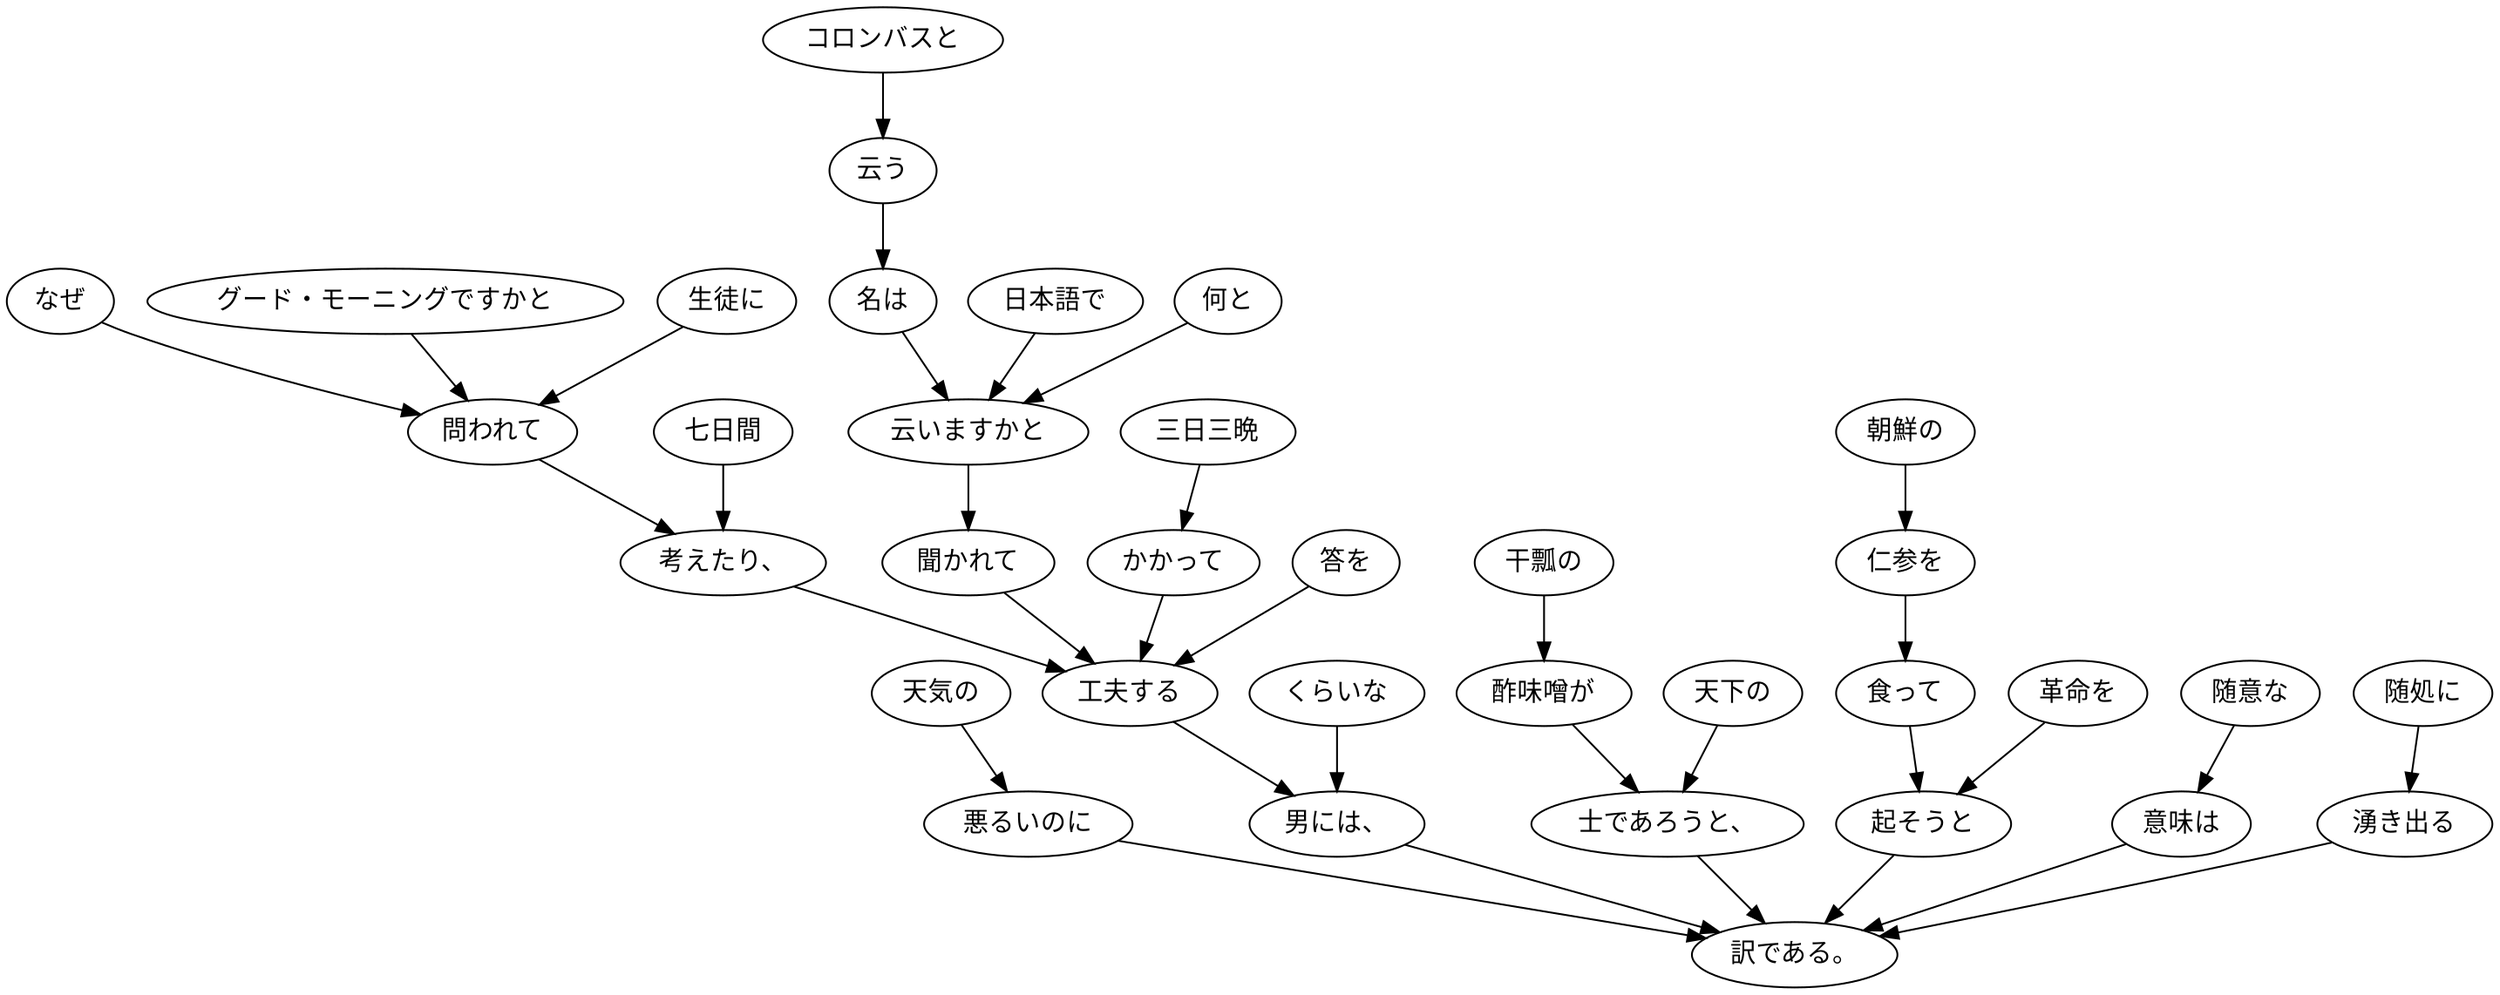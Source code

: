 digraph graph5831 {
	node0 [label="天気の"];
	node1 [label="悪るいのに"];
	node2 [label="なぜ"];
	node3 [label="グード・モーニングですかと"];
	node4 [label="生徒に"];
	node5 [label="問われて"];
	node6 [label="七日間"];
	node7 [label="考えたり、"];
	node8 [label="コロンバスと"];
	node9 [label="云う"];
	node10 [label="名は"];
	node11 [label="日本語で"];
	node12 [label="何と"];
	node13 [label="云いますかと"];
	node14 [label="聞かれて"];
	node15 [label="三日三晩"];
	node16 [label="かかって"];
	node17 [label="答を"];
	node18 [label="工夫する"];
	node19 [label="くらいな"];
	node20 [label="男には、"];
	node21 [label="干瓢の"];
	node22 [label="酢味噌が"];
	node23 [label="天下の"];
	node24 [label="士であろうと、"];
	node25 [label="朝鮮の"];
	node26 [label="仁参を"];
	node27 [label="食って"];
	node28 [label="革命を"];
	node29 [label="起そうと"];
	node30 [label="随意な"];
	node31 [label="意味は"];
	node32 [label="随処に"];
	node33 [label="湧き出る"];
	node34 [label="訳である。"];
	node0 -> node1;
	node1 -> node34;
	node2 -> node5;
	node3 -> node5;
	node4 -> node5;
	node5 -> node7;
	node6 -> node7;
	node7 -> node18;
	node8 -> node9;
	node9 -> node10;
	node10 -> node13;
	node11 -> node13;
	node12 -> node13;
	node13 -> node14;
	node14 -> node18;
	node15 -> node16;
	node16 -> node18;
	node17 -> node18;
	node18 -> node20;
	node19 -> node20;
	node20 -> node34;
	node21 -> node22;
	node22 -> node24;
	node23 -> node24;
	node24 -> node34;
	node25 -> node26;
	node26 -> node27;
	node27 -> node29;
	node28 -> node29;
	node29 -> node34;
	node30 -> node31;
	node31 -> node34;
	node32 -> node33;
	node33 -> node34;
}
